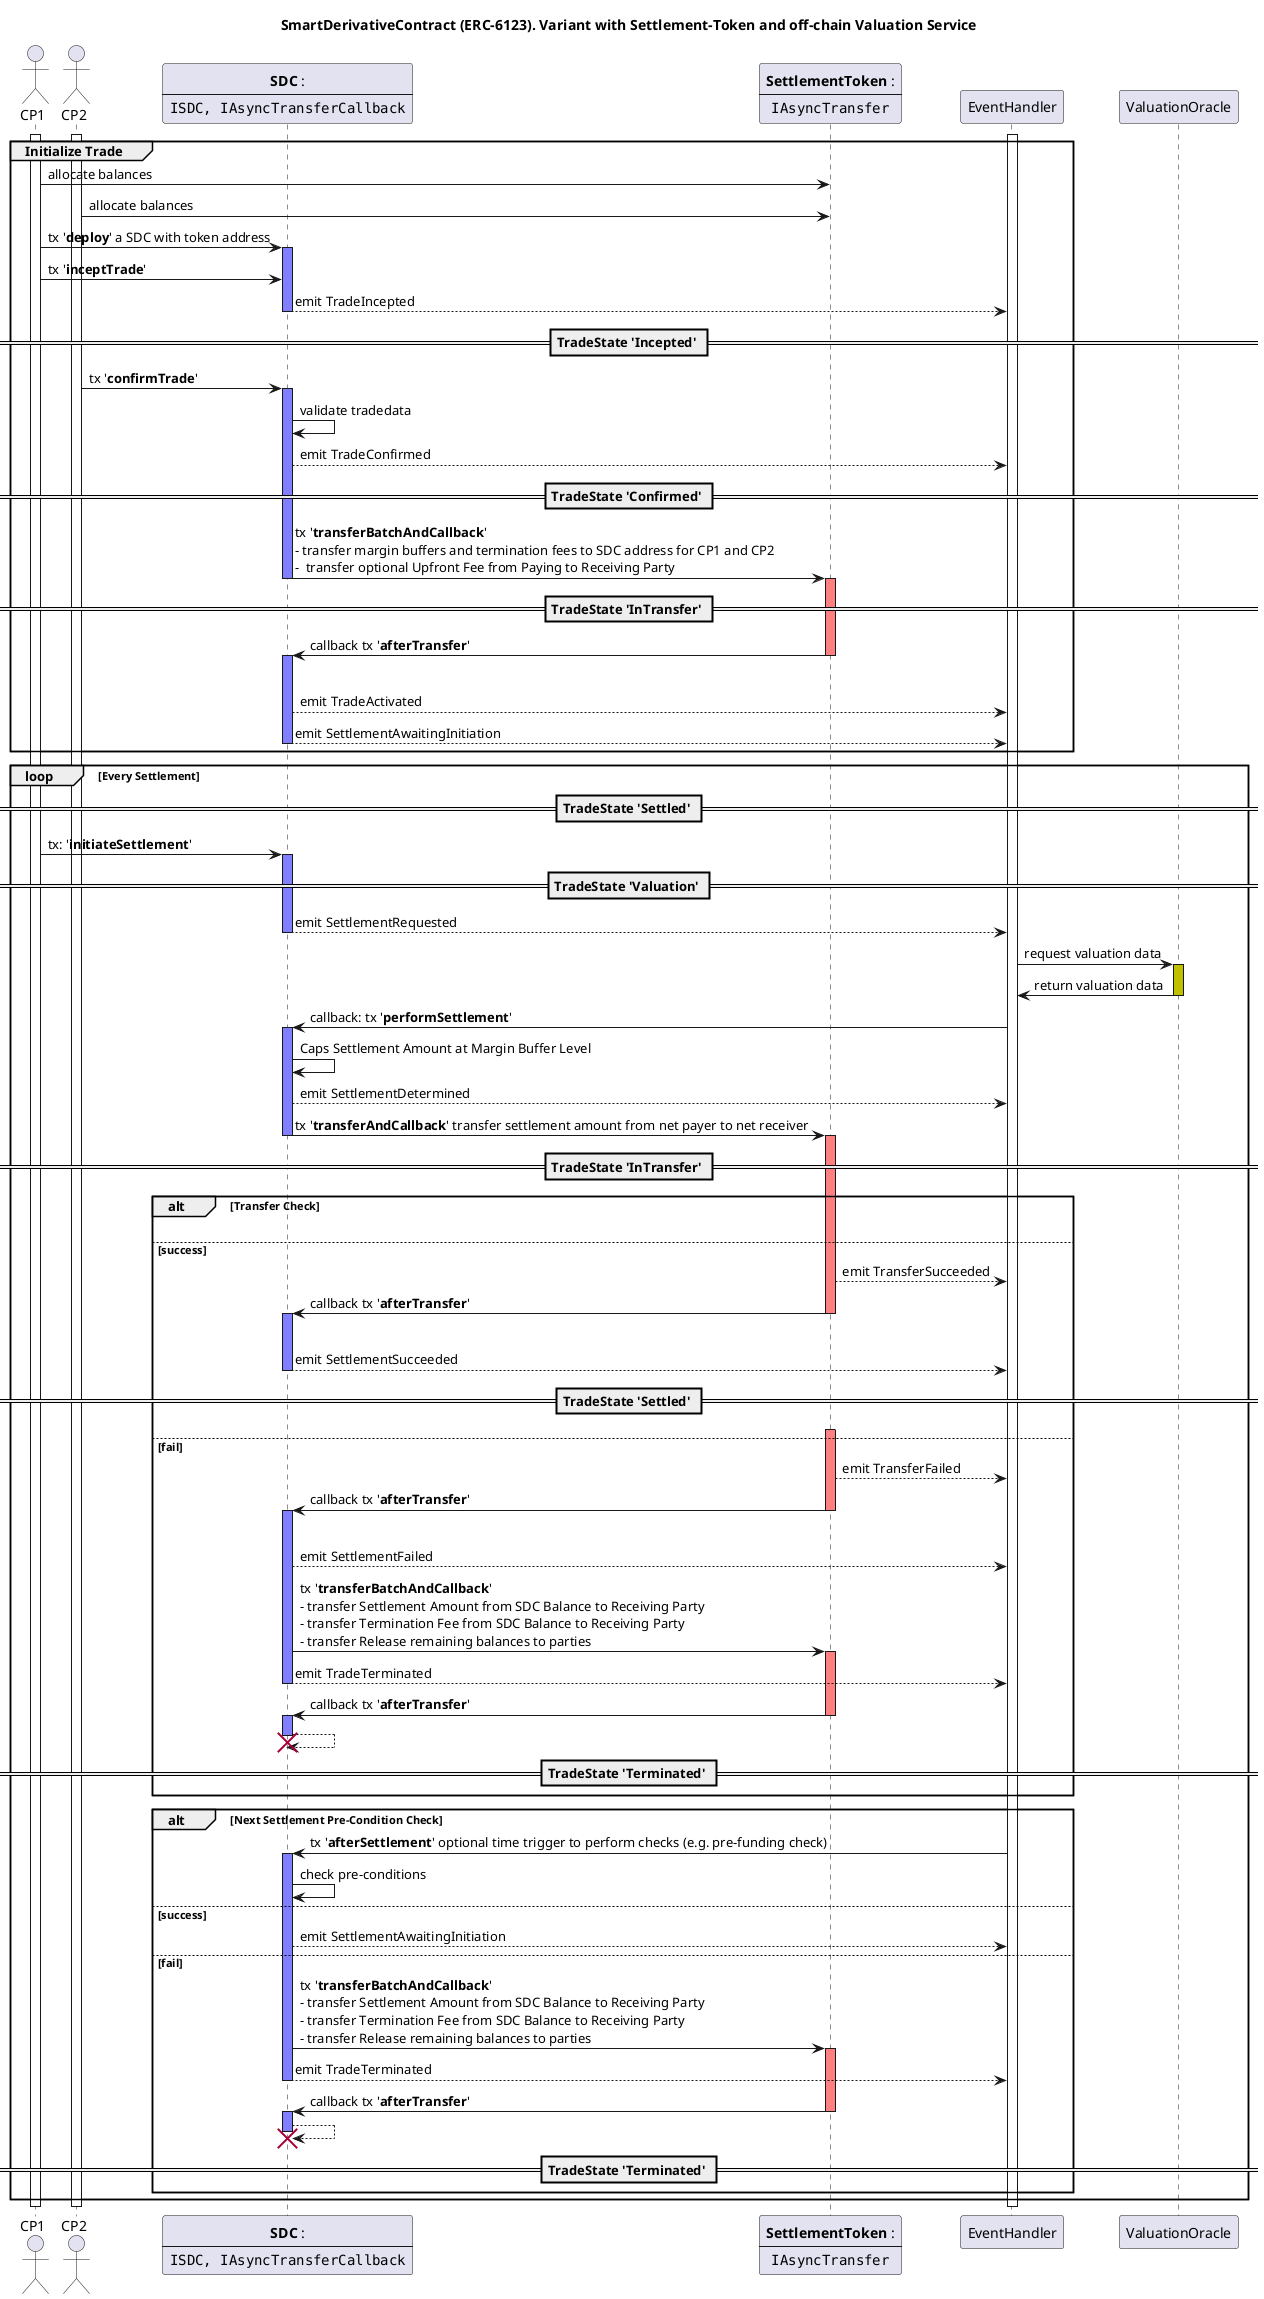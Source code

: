 @startuml
'https://plantuml.com/sequence-diagram
title SmartDerivativeContract (ERC-6123). Variant with Settlement-Token and off-chain Valuation Service

actor CP1
actor CP2

participant SDC [
    **SDC** :
    ----
    ""ISDC, IAsyncTransferCallback""
]

participant SettlementToken [
    **SettlementToken** :
    ----
    ""IAsyncTransfer""
]

participant EventHandler
participant ValuationOracle

activate EventHandler
activate CP1
activate CP2

group Initialize Trade
CP1 ->SettlementToken: allocate balances
CP2 ->SettlementToken: allocate balances

CP1 ->SDC: tx '**deploy**' a SDC with token address
activate SDC #8080FF

CP1 ->SDC:                 tx '**inceptTrade**'

SDC-->EventHandler: emit TradeIncepted

== TradeState '**Incepted**' ==
deactivate SDC

    CP2->SDC: tx '**confirmTrade**'
activate SDC #8080FF
    SDC->SDC: validate tradedata

    SDC-->EventHandler: emit TradeConfirmed

== TradeState '**Confirmed**' ==

    SDC -> SettlementToken: tx '**transferBatchAndCallback**' \n- transfer margin buffers and termination fees to SDC address for CP1 and CP2\n-  transfer optional Upfront Fee from Paying to Receiving Party
    deactivate SDC
    activate SettlementToken #FF8080

==  TradeState '**InTransfer**' ==

    SettlementToken->SDC: callback tx '**afterTransfer**'
    deactivate SettlementToken
    activate SDC #8080FF

    |||
    SDC-->EventHandler: emit TradeActivated


    SDC-->EventHandler: emit SettlementAwaitingInitiation
    deactivate SDC

end

loop Every Settlement

== TradeState '**Settled**' ==

    CP1->SDC: tx: '**initiateSettlement**'
    activate SDC #8080FF

== TradeState '**Valuation**' ==
SDC-->EventHandler:emit SettlementRequested
    deactivate SDC

    EventHandler->ValuationOracle: request valuation data
    activate ValuationOracle #C0C000
    ValuationOracle->EventHandler: return valuation data
    deactivate ValuationOracle

EventHandler->SDC: callback: tx '**performSettlement**'
    activate SDC #8080FF

SDC->SDC:Caps Settlement Amount at Margin Buffer Level

SDC-->EventHandler: emit SettlementDetermined

    SDC->SettlementToken: tx '**transferAndCallback**' transfer settlement amount from net payer to net receiver
    deactivate SDC
    activate SettlementToken #FF8080

== TradeState '**InTransfer**' ==

alt Transfer Check

    |||

else success
    SettlementToken-->EventHandler: emit TransferSucceeded

	SettlementToken->SDC: callback tx '**afterTransfer**'
    deactivate SettlementToken
    activate SDC #8080FF

    |||
    SDC-->EventHandler: emit SettlementSucceeded

== TradeState '**Settled**' ==
    deactivate SDC

' hack - invisible boundary for the activation
    SettlementToken-[#FFF]->EventHandler
else fail


    activate SettlementToken #FF8080
    SettlementToken-->EventHandler: emit TransferFailed

	SettlementToken->SDC: callback tx '**afterTransfer**'
    deactivate SettlementToken
    activate SDC #8080FF

    |||
    SDC-->EventHandler: emit SettlementFailed

	SDC->SettlementToken: tx '**transferBatchAndCallback**'\n- transfer Settlement Amount from SDC Balance to Receiving Party\n- transfer Termination Fee from SDC Balance to Receiving Party\n- transfer Release remaining balances to parties
    activate SettlementToken #FF8080
    SDC-->EventHandler: emit TradeTerminated

    deactivate SDC
	SettlementToken->SDC: callback tx '**afterTransfer**'
    deactivate SettlementToken
    activate SDC #8080FF

    SDC-->SDC:

    destroy SDC
    deactivate SDC

== TradeState '**Terminated**' ==
end


alt Next Settlement Pre-Condition Check
    EventHandler->SDC: tx '**afterSettlement**' optional time trigger to perform checks (e.g. pre-funding check)

    activate SDC #8080FF

    SDC-> SDC: check pre-conditions
else success

    SDC-->EventHandler: emit SettlementAwaitingInitiation

else fail

	SDC->SettlementToken: tx '**transferBatchAndCallback**'\n- transfer Settlement Amount from SDC Balance to Receiving Party\n- transfer Termination Fee from SDC Balance to Receiving Party\n- transfer Release remaining balances to parties
    activate SettlementToken #FF8080
    SDC-->EventHandler: emit TradeTerminated

    deactivate SDC
	SettlementToken->SDC: callback tx '**afterTransfer**'
    deactivate SettlementToken
    activate SDC #8080FF

    SDC-->SDC:
    destroy SDC

== TradeState '**Terminated**' ==
end

end

deactivate EventHandler
deactivate CP1
deactivate CP2

@enduml